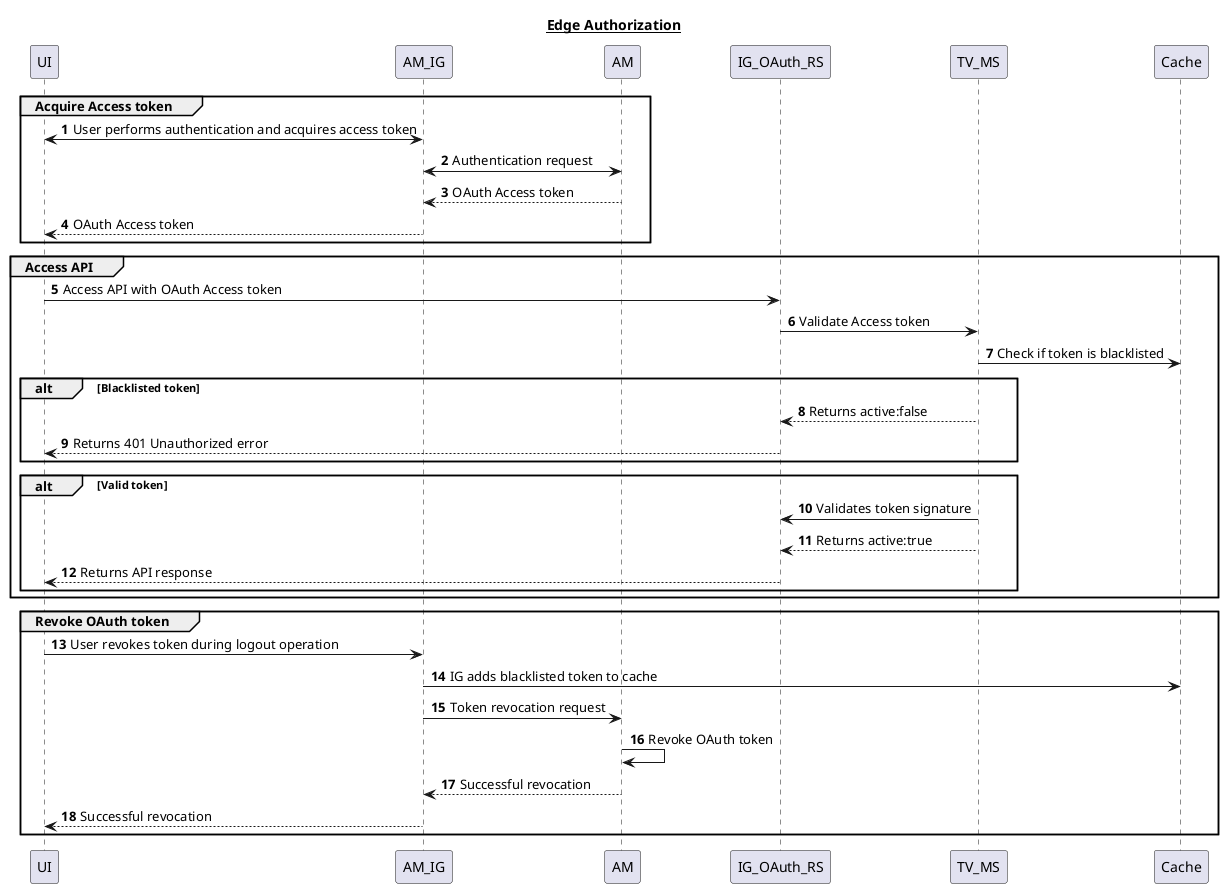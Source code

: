 @startuml
title __Edge Authorization__
autonumber

group Acquire Access token
UI<->AM_IG: User performs authentication and acquires access token
AM_IG<->AM: Authentication request
AM-->AM_IG: OAuth Access token
AM_IG-->UI: OAuth Access token
end

group Access API
UI->IG_OAuth_RS: Access API with OAuth Access token
IG_OAuth_RS->TV_MS: Validate Access token
TV_MS->Cache: Check if token is blacklisted
alt Blacklisted token
TV_MS-->IG_OAuth_RS: Returns active:false
IG_OAuth_RS-->UI: Returns 401 Unauthorized error
end
alt Valid token
TV_MS->IG_OAuth_RS: Validates token signature
TV_MS-->IG_OAuth_RS: Returns active:true
IG_OAuth_RS-->UI: Returns API response
end
end

group Revoke OAuth token
UI->AM_IG: User revokes token during logout operation
AM_IG->Cache: IG adds blacklisted token to cache
AM_IG->AM: Token revocation request
AM->AM: Revoke OAuth token
AM-->AM_IG: Successful revocation
AM_IG-->UI: Successful revocation
end

@enduml
